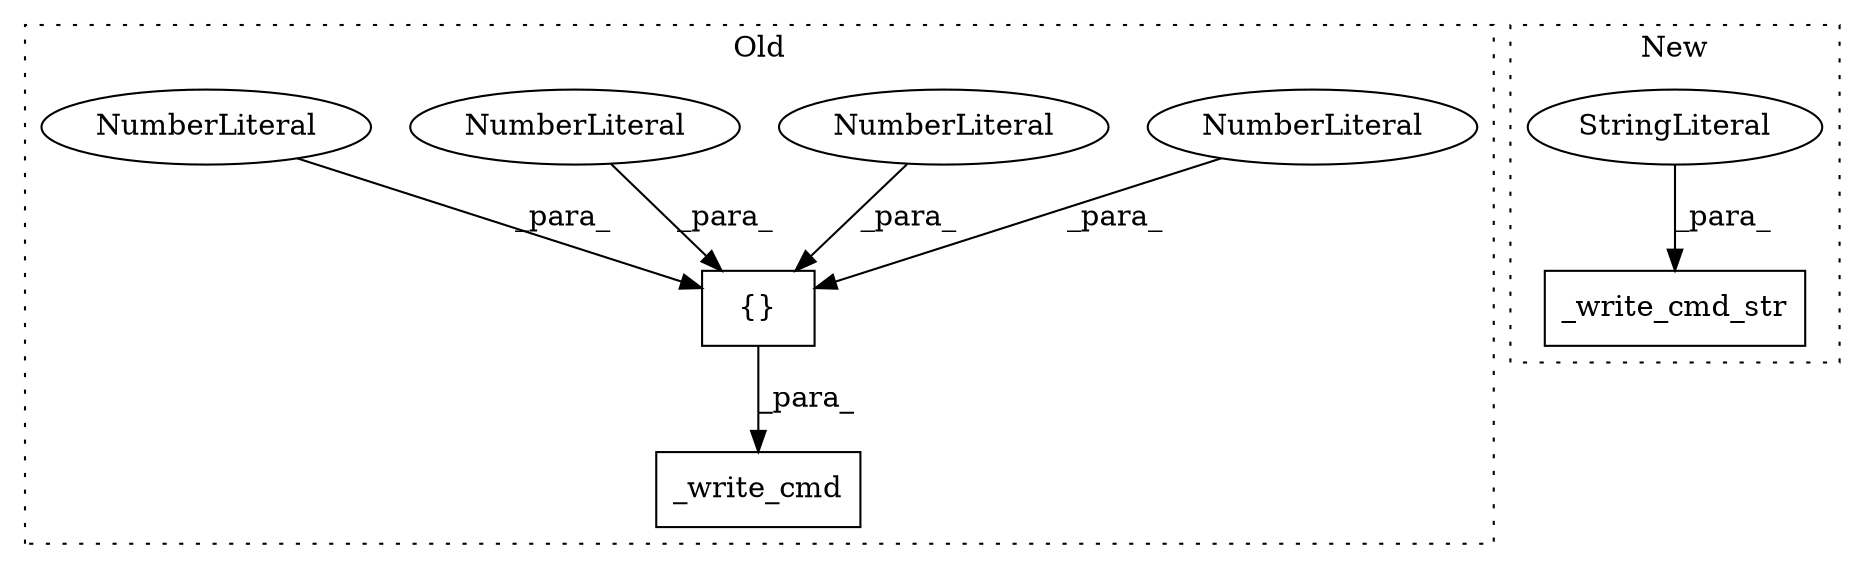 digraph G {
subgraph cluster0 {
1 [label="_write_cmd" a="32" s="5207,5243" l="11,1" shape="box"];
3 [label="{}" a="4" s="5227,5242" l="1,1" shape="box"];
4 [label="NumberLiteral" a="34" s="5230" l="3" shape="ellipse"];
5 [label="NumberLiteral" a="34" s="5240" l="2" shape="ellipse"];
6 [label="NumberLiteral" a="34" s="5237" l="2" shape="ellipse"];
8 [label="NumberLiteral" a="34" s="5228" l="1" shape="ellipse"];
label = "Old";
style="dotted";
}
subgraph cluster1 {
2 [label="_write_cmd_str" a="32" s="5529,5549" l="15,1" shape="box"];
7 [label="StringLiteral" a="45" s="5544" l="5" shape="ellipse"];
label = "New";
style="dotted";
}
3 -> 1 [label="_para_"];
4 -> 3 [label="_para_"];
5 -> 3 [label="_para_"];
6 -> 3 [label="_para_"];
7 -> 2 [label="_para_"];
8 -> 3 [label="_para_"];
}